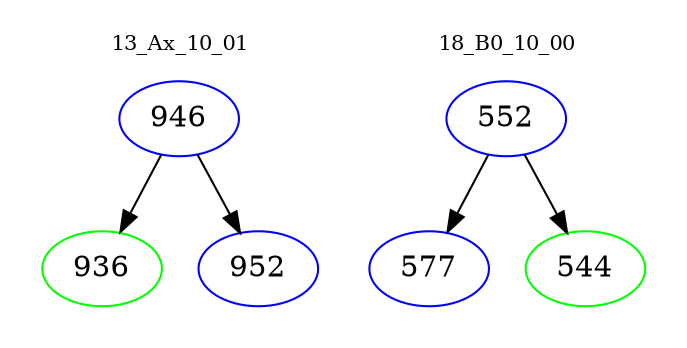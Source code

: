 digraph{
subgraph cluster_0 {
color = white
label = "13_Ax_10_01";
fontsize=10;
T0_946 [label="946", color="blue"]
T0_946 -> T0_936 [color="black"]
T0_936 [label="936", color="green"]
T0_946 -> T0_952 [color="black"]
T0_952 [label="952", color="blue"]
}
subgraph cluster_1 {
color = white
label = "18_B0_10_00";
fontsize=10;
T1_552 [label="552", color="blue"]
T1_552 -> T1_577 [color="black"]
T1_577 [label="577", color="blue"]
T1_552 -> T1_544 [color="black"]
T1_544 [label="544", color="green"]
}
}
